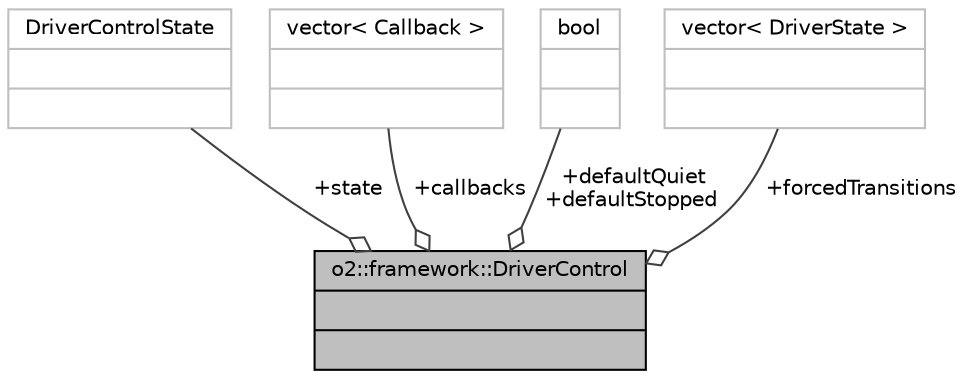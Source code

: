 digraph "o2::framework::DriverControl"
{
 // INTERACTIVE_SVG=YES
  bgcolor="transparent";
  edge [fontname="Helvetica",fontsize="10",labelfontname="Helvetica",labelfontsize="10"];
  node [fontname="Helvetica",fontsize="10",shape=record];
  Node1 [label="{o2::framework::DriverControl\n||}",height=0.2,width=0.4,color="black", fillcolor="grey75", style="filled" fontcolor="black"];
  Node2 -> Node1 [color="grey25",fontsize="10",style="solid",label=" +state" ,arrowhead="odiamond",fontname="Helvetica"];
  Node2 [label="{DriverControlState\n||}",height=0.2,width=0.4,color="grey75"];
  Node3 -> Node1 [color="grey25",fontsize="10",style="solid",label=" +callbacks" ,arrowhead="odiamond",fontname="Helvetica"];
  Node3 [label="{vector\< Callback \>\n||}",height=0.2,width=0.4,color="grey75"];
  Node4 -> Node1 [color="grey25",fontsize="10",style="solid",label=" +defaultQuiet\n+defaultStopped" ,arrowhead="odiamond",fontname="Helvetica"];
  Node4 [label="{bool\n||}",height=0.2,width=0.4,color="grey75"];
  Node5 -> Node1 [color="grey25",fontsize="10",style="solid",label=" +forcedTransitions" ,arrowhead="odiamond",fontname="Helvetica"];
  Node5 [label="{vector\< DriverState \>\n||}",height=0.2,width=0.4,color="grey75"];
}
